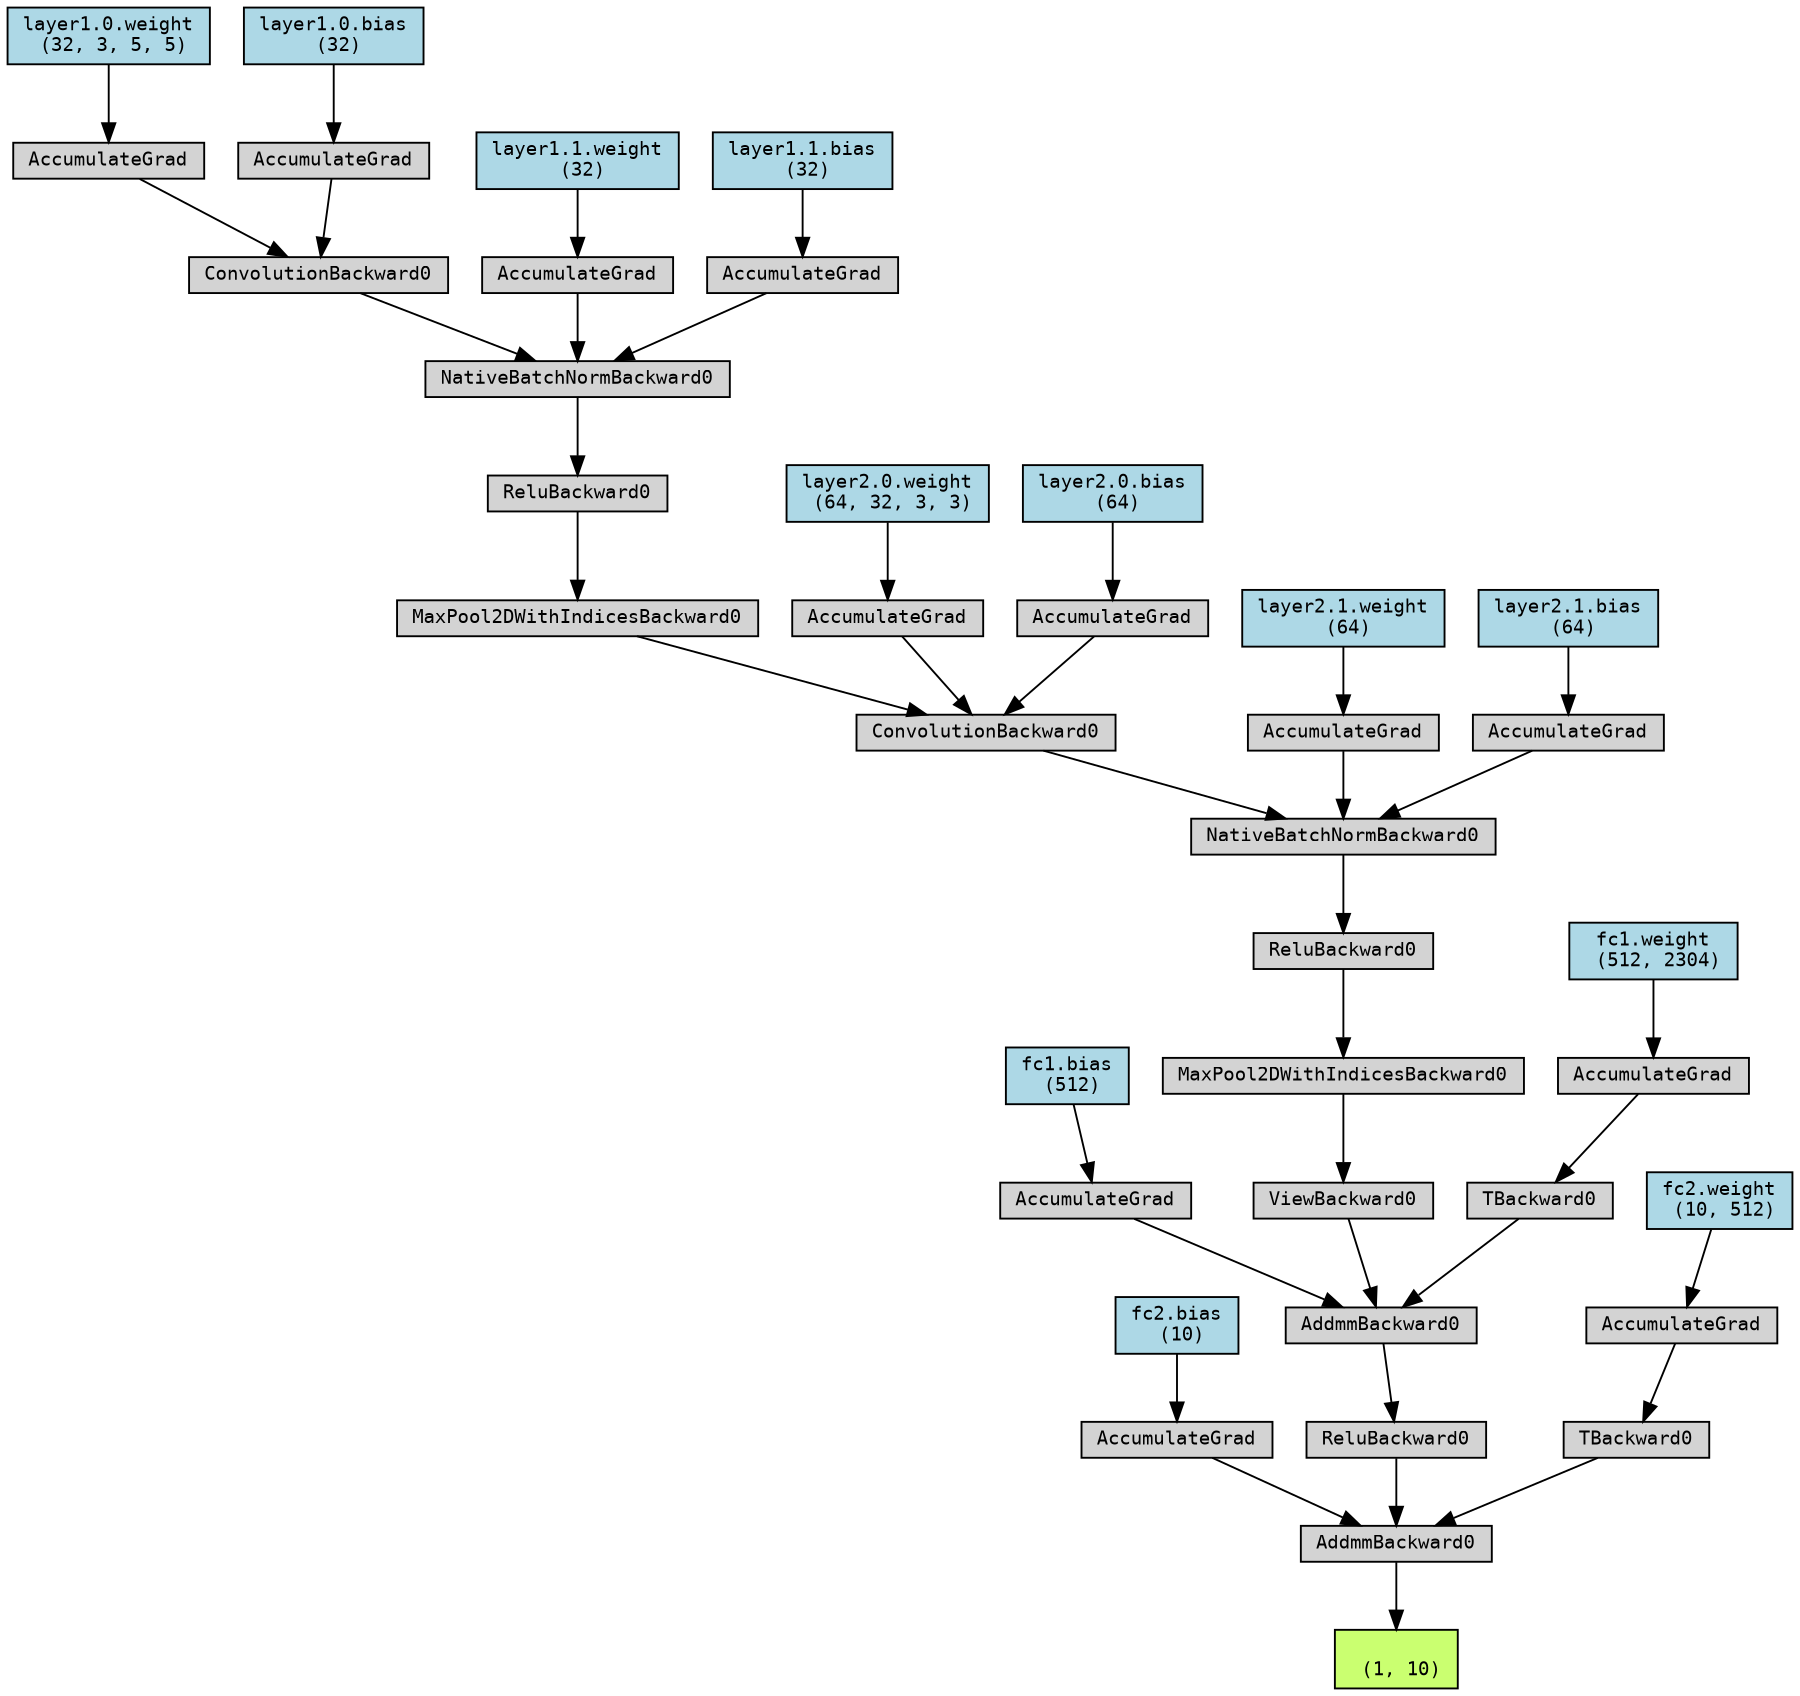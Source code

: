 digraph {
	graph [size="12,12"]
	node [align=left fontname=monospace fontsize=10 height=0.2 ranksep=0.1 shape=box style=filled]
	2802056448176 [label="
 (1, 10)" fillcolor=darkolivegreen1]
	2802056508272 [label=AddmmBackward0]
	2802056510768 -> 2802056508272
	2802053806976 [label="fc2.bias
 (10)" fillcolor=lightblue]
	2802053806976 -> 2802056510768
	2802056510768 [label=AccumulateGrad]
	2802056510864 -> 2802056508272
	2802056510864 [label=ReluBackward0]
	2802056508464 -> 2802056510864
	2802056508464 [label=AddmmBackward0]
	2802056510624 -> 2802056508464
	2802056447456 [label="fc1.bias
 (512)" fillcolor=lightblue]
	2802056447456 -> 2802056510624
	2802056510624 [label=AccumulateGrad]
	2802056510672 -> 2802056508464
	2802056510672 [label=ViewBackward0]
	2802056508992 -> 2802056510672
	2802056508992 [label=MaxPool2DWithIndicesBackward0]
	2802056509232 -> 2802056508992
	2802056509232 [label=ReluBackward0]
	2802056509328 -> 2802056509232
	2802056509328 [label=NativeBatchNormBackward0]
	2802056509424 -> 2802056509328
	2802056509424 [label=ConvolutionBackward0]
	2802056509616 -> 2802056509424
	2802056509616 [label=MaxPool2DWithIndicesBackward0]
	2802056509808 -> 2802056509616
	2802056509808 [label=ReluBackward0]
	2802056509712 -> 2802056509808
	2802056509712 [label=NativeBatchNormBackward0]
	2802055889680 -> 2802056509712
	2802055889680 [label=ConvolutionBackward0]
	2802055889248 -> 2802055889680
	2802053849952 [label="layer1.0.weight
 (32, 3, 5, 5)" fillcolor=lightblue]
	2802053849952 -> 2802055889248
	2802055889248 [label=AccumulateGrad]
	2802055889632 -> 2802055889680
	2802056446016 [label="layer1.0.bias
 (32)" fillcolor=lightblue]
	2802056446016 -> 2802055889632
	2802055889632 [label=AccumulateGrad]
	2802055889488 -> 2802056509712
	2802056446096 [label="layer1.1.weight
 (32)" fillcolor=lightblue]
	2802056446096 -> 2802055889488
	2802055889488 [label=AccumulateGrad]
	2802055888960 -> 2802056509712
	2802056446176 [label="layer1.1.bias
 (32)" fillcolor=lightblue]
	2802056446176 -> 2802055888960
	2802055888960 [label=AccumulateGrad]
	2802056509568 -> 2802056509424
	2802056446576 [label="layer2.0.weight
 (64, 32, 3, 3)" fillcolor=lightblue]
	2802056446576 -> 2802056509568
	2802056509568 [label=AccumulateGrad]
	2802056509520 -> 2802056509424
	2802056446736 [label="layer2.0.bias
 (64)" fillcolor=lightblue]
	2802056446736 -> 2802056509520
	2802056509520 [label=AccumulateGrad]
	2802056509376 -> 2802056509328
	2802056446816 [label="layer2.1.weight
 (64)" fillcolor=lightblue]
	2802056446816 -> 2802056509376
	2802056509376 [label=AccumulateGrad]
	2802056509136 -> 2802056509328
	2802056446976 [label="layer2.1.bias
 (64)" fillcolor=lightblue]
	2802056446976 -> 2802056509136
	2802056509136 [label=AccumulateGrad]
	2802056508560 -> 2802056508464
	2802056508560 [label=TBackward0]
	2802056509280 -> 2802056508560
	2802056447376 [label="fc1.weight
 (512, 2304)" fillcolor=lightblue]
	2802056447376 -> 2802056509280
	2802056509280 [label=AccumulateGrad]
	2802056510816 -> 2802056508272
	2802056510816 [label=TBackward0]
	2802056509184 -> 2802056510816
	2802053805296 [label="fc2.weight
 (10, 512)" fillcolor=lightblue]
	2802053805296 -> 2802056509184
	2802056509184 [label=AccumulateGrad]
	2802056508272 -> 2802056448176
}
